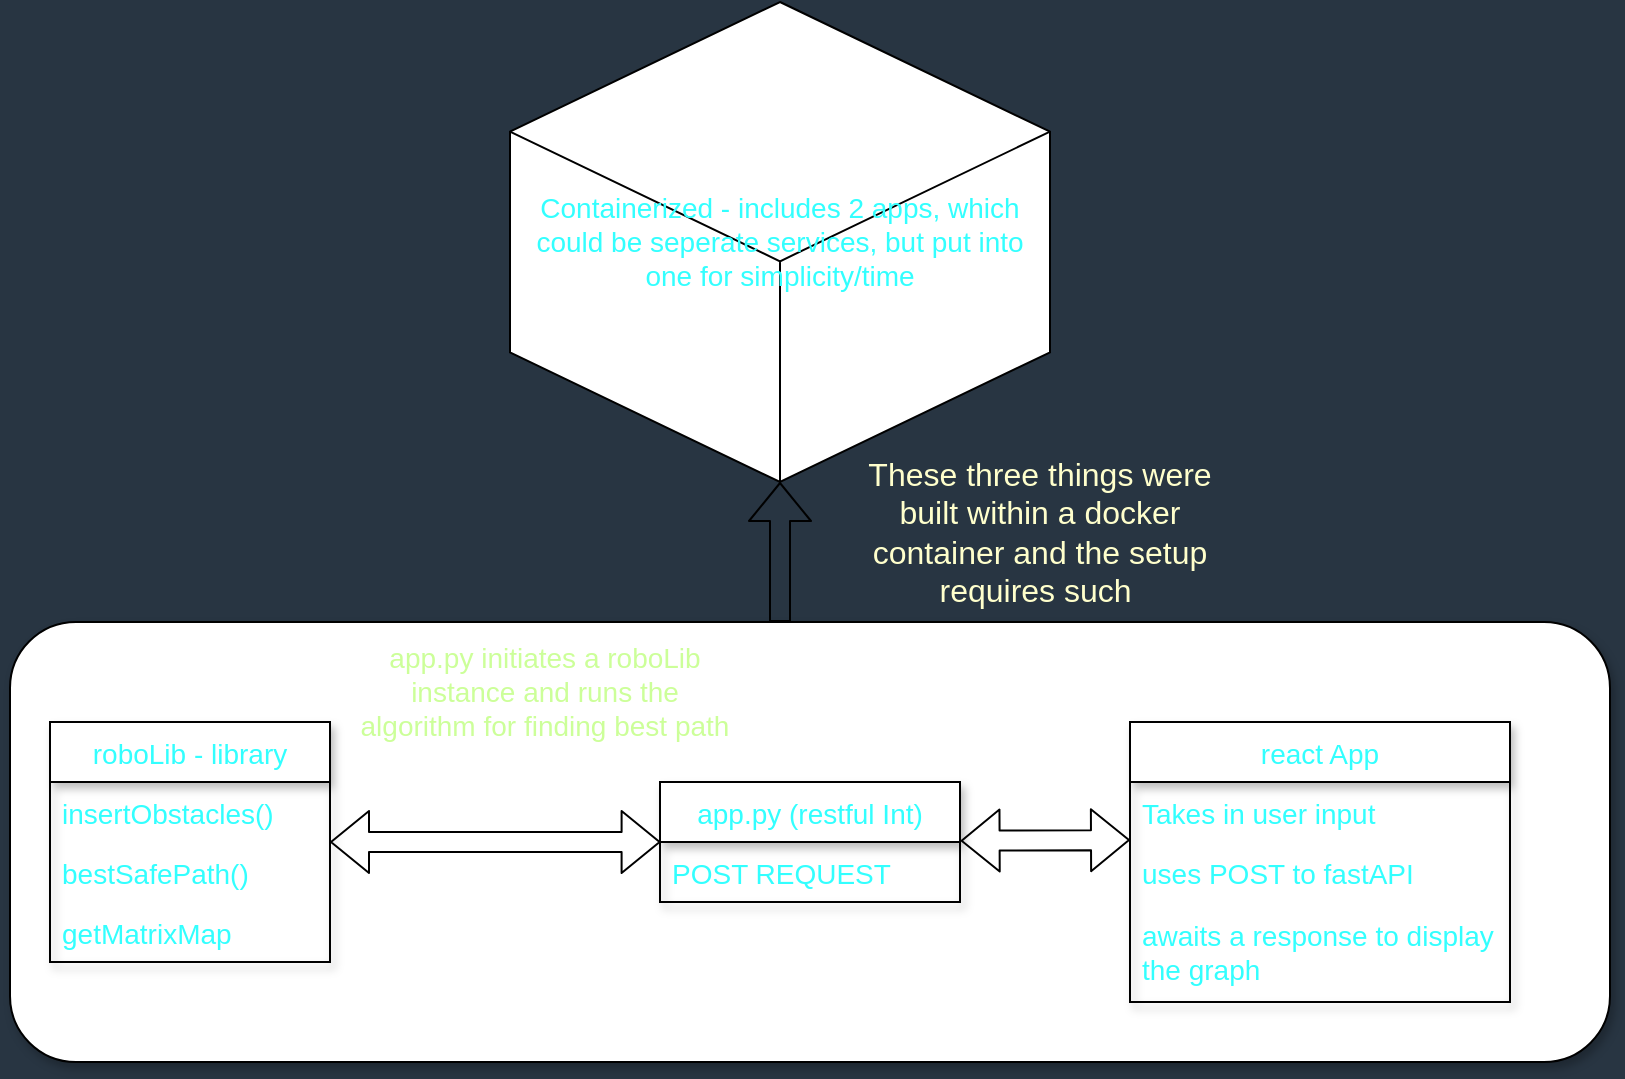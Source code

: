 <mxfile>
    <diagram id="HEidcOh3jcqZl-IXIvwQ" name="Page-1">
        <mxGraphModel dx="806" dy="603" grid="1" gridSize="10" guides="1" tooltips="1" connect="1" arrows="1" fold="1" page="1" pageScale="1" pageWidth="850" pageHeight="1100" background="#283542" math="0" shadow="0">
            <root>
                <mxCell id="0"/>
                <mxCell id="1" parent="0"/>
                <mxCell id="41" value="" style="rounded=1;whiteSpace=wrap;html=1;shadow=1;fontSize=14;fontColor=#FFFFCC;" vertex="1" parent="1">
                    <mxGeometry x="10" y="460" width="800" height="220" as="geometry"/>
                </mxCell>
                <mxCell id="22" value="&lt;font color=&quot;#33ffff&quot; style=&quot;line-height: 1.2; font-size: 14px;&quot;&gt;Containerized - includes 2 apps, which could be seperate services, but put into one for simplicity/time&lt;/font&gt;" style="html=1;whiteSpace=wrap;shape=isoCube2;backgroundOutline=1;isoAngle=15;align=center;verticalAlign=middle;fontSize=14;" vertex="1" parent="1">
                    <mxGeometry x="260" y="150" width="270" height="240" as="geometry"/>
                </mxCell>
                <mxCell id="23" value="roboLib - library" style="swimlane;fontStyle=0;childLayout=stackLayout;horizontal=1;startSize=30;horizontalStack=0;resizeParent=1;resizeParentMax=0;resizeLast=0;collapsible=1;marginBottom=0;fontSize=14;fontColor=#33FFFF;shadow=1;" vertex="1" parent="1">
                    <mxGeometry x="30" y="510" width="140" height="120" as="geometry"/>
                </mxCell>
                <mxCell id="24" value="insertObstacles()" style="text;strokeColor=none;fillColor=none;align=left;verticalAlign=middle;spacingLeft=4;spacingRight=4;overflow=hidden;points=[[0,0.5],[1,0.5]];portConstraint=eastwest;rotatable=0;fontSize=14;fontColor=#33FFFF;" vertex="1" parent="23">
                    <mxGeometry y="30" width="140" height="30" as="geometry"/>
                </mxCell>
                <mxCell id="25" value="bestSafePath()" style="text;strokeColor=none;fillColor=none;align=left;verticalAlign=middle;spacingLeft=4;spacingRight=4;overflow=hidden;points=[[0,0.5],[1,0.5]];portConstraint=eastwest;rotatable=0;fontSize=14;fontColor=#33FFFF;" vertex="1" parent="23">
                    <mxGeometry y="60" width="140" height="30" as="geometry"/>
                </mxCell>
                <mxCell id="26" value="getMatrixMap" style="text;strokeColor=none;fillColor=none;align=left;verticalAlign=middle;spacingLeft=4;spacingRight=4;overflow=hidden;points=[[0,0.5],[1,0.5]];portConstraint=eastwest;rotatable=0;fontSize=14;fontColor=#33FFFF;" vertex="1" parent="23">
                    <mxGeometry y="90" width="140" height="30" as="geometry"/>
                </mxCell>
                <mxCell id="28" value="app.py (restful Int)" style="swimlane;fontStyle=0;childLayout=stackLayout;horizontal=1;startSize=30;horizontalStack=0;resizeParent=1;resizeParentMax=0;resizeLast=0;collapsible=1;marginBottom=0;shadow=1;fontSize=14;fontColor=#33FFFF;" vertex="1" parent="1">
                    <mxGeometry x="335" y="540" width="150" height="60" as="geometry"/>
                </mxCell>
                <mxCell id="30" value="POST REQUEST" style="text;strokeColor=none;fillColor=none;align=left;verticalAlign=middle;spacingLeft=4;spacingRight=4;overflow=hidden;points=[[0,0.5],[1,0.5]];portConstraint=eastwest;rotatable=0;shadow=1;fontSize=14;fontColor=#33FFFF;" vertex="1" parent="28">
                    <mxGeometry y="30" width="150" height="30" as="geometry"/>
                </mxCell>
                <mxCell id="33" value="app.py initiates a roboLib instance and runs the algorithm for finding best path" style="text;html=1;strokeColor=none;fillColor=none;align=center;verticalAlign=middle;whiteSpace=wrap;rounded=0;shadow=1;fontSize=14;fontColor=#CCFF99;rotation=0;" vertex="1" parent="1">
                    <mxGeometry x="180" y="480" width="195" height="30" as="geometry"/>
                </mxCell>
                <mxCell id="34" value="" style="shape=flexArrow;endArrow=classic;startArrow=classic;html=1;fontSize=14;fontColor=#FFFFCC;exitX=1;exitY=0.5;exitDx=0;exitDy=0;entryX=0.002;entryY=0;entryDx=0;entryDy=0;entryPerimeter=0;" edge="1" parent="1" source="23" target="30">
                    <mxGeometry width="100" height="100" relative="1" as="geometry">
                        <mxPoint x="320" y="640" as="sourcePoint"/>
                        <mxPoint x="420" y="540" as="targetPoint"/>
                    </mxGeometry>
                </mxCell>
                <mxCell id="35" value="react App" style="swimlane;fontStyle=0;childLayout=stackLayout;horizontal=1;startSize=30;horizontalStack=0;resizeParent=1;resizeParentMax=0;resizeLast=0;collapsible=1;marginBottom=0;fontSize=14;fontColor=#33FFFF;shadow=1;" vertex="1" parent="1">
                    <mxGeometry x="570" y="510" width="190" height="140" as="geometry"/>
                </mxCell>
                <mxCell id="36" value="Takes in user input" style="text;strokeColor=none;fillColor=none;align=left;verticalAlign=middle;spacingLeft=4;spacingRight=4;overflow=hidden;points=[[0,0.5],[1,0.5]];portConstraint=eastwest;rotatable=0;fontSize=14;fontColor=#33FFFF;" vertex="1" parent="35">
                    <mxGeometry y="30" width="190" height="30" as="geometry"/>
                </mxCell>
                <mxCell id="37" value="uses POST to fastAPI" style="text;strokeColor=none;fillColor=none;align=left;verticalAlign=middle;spacingLeft=4;spacingRight=4;overflow=hidden;points=[[0,0.5],[1,0.5]];portConstraint=eastwest;rotatable=0;fontSize=14;fontColor=#33FFFF;" vertex="1" parent="35">
                    <mxGeometry y="60" width="190" height="30" as="geometry"/>
                </mxCell>
                <mxCell id="38" value="awaits a response to display the graph" style="text;strokeColor=none;fillColor=none;align=left;verticalAlign=middle;spacingLeft=4;spacingRight=4;overflow=hidden;points=[[0,0.5],[1,0.5]];portConstraint=eastwest;rotatable=0;fontSize=14;fontColor=#33FFFF;whiteSpace=wrap;" vertex="1" parent="35">
                    <mxGeometry y="90" width="190" height="50" as="geometry"/>
                </mxCell>
                <mxCell id="39" value="" style="shape=flexArrow;endArrow=classic;startArrow=classic;html=1;fontSize=14;fontColor=#FFE6CC;exitX=1.002;exitY=-0.022;exitDx=0;exitDy=0;exitPerimeter=0;" edge="1" parent="1" source="30">
                    <mxGeometry width="100" height="100" relative="1" as="geometry">
                        <mxPoint x="380" y="640" as="sourcePoint"/>
                        <mxPoint x="570" y="569" as="targetPoint"/>
                    </mxGeometry>
                </mxCell>
                <mxCell id="43" value="" style="shape=flexArrow;endArrow=classic;html=1;fontSize=14;fontColor=#FFFFCC;entryX=0.5;entryY=1;entryDx=0;entryDy=0;entryPerimeter=0;" edge="1" parent="1" target="22">
                    <mxGeometry width="50" height="50" relative="1" as="geometry">
                        <mxPoint x="395" y="460" as="sourcePoint"/>
                        <mxPoint x="440" y="450" as="targetPoint"/>
                    </mxGeometry>
                </mxCell>
                <mxCell id="44" value="These three things were built within a docker container and the setup requires such&amp;nbsp;" style="text;html=1;strokeColor=none;fillColor=none;align=center;verticalAlign=middle;whiteSpace=wrap;rounded=0;shadow=1;fontSize=16;fontColor=#FFFFCC;" vertex="1" parent="1">
                    <mxGeometry x="425" y="400" width="200" height="30" as="geometry"/>
                </mxCell>
            </root>
        </mxGraphModel>
    </diagram>
    <diagram id="l6lLDOYcvzBwDhHfOEMa" name="Page-2">
        <mxGraphModel dx="442" dy="217" grid="1" gridSize="10" guides="1" tooltips="1" connect="1" arrows="1" fold="1" page="1" pageScale="1" pageWidth="850" pageHeight="1100" math="0" shadow="0">
            <root>
                <mxCell id="PEx4AzHX_lZbcjWuHy-x-0"/>
                <mxCell id="PEx4AzHX_lZbcjWuHy-x-1" parent="PEx4AzHX_lZbcjWuHy-x-0"/>
                <mxCell id="PEx4AzHX_lZbcjWuHy-x-2" value="Vehicle Attributes" style="swimlane;fontStyle=0;childLayout=stackLayout;horizontal=1;startSize=30;horizontalStack=0;resizeParent=1;resizeParentMax=0;resizeLast=0;collapsible=1;marginBottom=0;" vertex="1" parent="PEx4AzHX_lZbcjWuHy-x-1">
                    <mxGeometry x="160" y="60" width="140" height="300" as="geometry"/>
                </mxCell>
                <mxCell id="PEx4AzHX_lZbcjWuHy-x-3" value="Tires" style="text;strokeColor=none;fillColor=none;align=left;verticalAlign=middle;spacingLeft=4;spacingRight=4;overflow=hidden;points=[[0,0.5],[1,0.5]];portConstraint=eastwest;rotatable=0;" vertex="1" parent="PEx4AzHX_lZbcjWuHy-x-2">
                    <mxGeometry y="30" width="140" height="30" as="geometry"/>
                </mxCell>
                <mxCell id="PEx4AzHX_lZbcjWuHy-x-4" value="Body" style="text;strokeColor=none;fillColor=none;align=left;verticalAlign=middle;spacingLeft=4;spacingRight=4;overflow=hidden;points=[[0,0.5],[1,0.5]];portConstraint=eastwest;rotatable=0;" vertex="1" parent="PEx4AzHX_lZbcjWuHy-x-2">
                    <mxGeometry y="60" width="140" height="30" as="geometry"/>
                </mxCell>
                <mxCell id="PEx4AzHX_lZbcjWuHy-x-5" value="Engine" style="text;strokeColor=none;fillColor=none;align=left;verticalAlign=middle;spacingLeft=4;spacingRight=4;overflow=hidden;points=[[0,0.5],[1,0.5]];portConstraint=eastwest;rotatable=0;" vertex="1" parent="PEx4AzHX_lZbcjWuHy-x-2">
                    <mxGeometry y="90" width="140" height="30" as="geometry"/>
                </mxCell>
                <mxCell id="PEx4AzHX_lZbcjWuHy-x-7" value="Windows" style="text;strokeColor=none;fillColor=none;align=left;verticalAlign=middle;spacingLeft=4;spacingRight=4;overflow=hidden;points=[[0,0.5],[1,0.5]];portConstraint=eastwest;rotatable=0;" vertex="1" parent="PEx4AzHX_lZbcjWuHy-x-2">
                    <mxGeometry y="120" width="140" height="30" as="geometry"/>
                </mxCell>
                <mxCell id="PEx4AzHX_lZbcjWuHy-x-8" value="Doors" style="text;strokeColor=none;fillColor=none;align=left;verticalAlign=middle;spacingLeft=4;spacingRight=4;overflow=hidden;points=[[0,0.5],[1,0.5]];portConstraint=eastwest;rotatable=0;" vertex="1" parent="PEx4AzHX_lZbcjWuHy-x-2">
                    <mxGeometry y="150" width="140" height="30" as="geometry"/>
                </mxCell>
                <mxCell id="PEx4AzHX_lZbcjWuHy-x-10" value="Seats" style="text;strokeColor=none;fillColor=none;align=left;verticalAlign=middle;spacingLeft=4;spacingRight=4;overflow=hidden;points=[[0,0.5],[1,0.5]];portConstraint=eastwest;rotatable=0;" vertex="1" parent="PEx4AzHX_lZbcjWuHy-x-2">
                    <mxGeometry y="180" width="140" height="30" as="geometry"/>
                </mxCell>
                <mxCell id="PEx4AzHX_lZbcjWuHy-x-13" value="Rugs" style="text;strokeColor=none;fillColor=none;align=left;verticalAlign=middle;spacingLeft=4;spacingRight=4;overflow=hidden;points=[[0,0.5],[1,0.5]];portConstraint=eastwest;rotatable=0;" vertex="1" parent="PEx4AzHX_lZbcjWuHy-x-2">
                    <mxGeometry y="210" width="140" height="30" as="geometry"/>
                </mxCell>
                <mxCell id="PEx4AzHX_lZbcjWuHy-x-14" value="Electronics" style="text;strokeColor=none;fillColor=none;align=left;verticalAlign=middle;spacingLeft=4;spacingRight=4;overflow=hidden;points=[[0,0.5],[1,0.5]];portConstraint=eastwest;rotatable=0;" vertex="1" parent="PEx4AzHX_lZbcjWuHy-x-2">
                    <mxGeometry y="240" width="140" height="30" as="geometry"/>
                </mxCell>
                <mxCell id="PEx4AzHX_lZbcjWuHy-x-28" value="Lights" style="text;strokeColor=none;fillColor=none;align=left;verticalAlign=middle;spacingLeft=4;spacingRight=4;overflow=hidden;points=[[0,0.5],[1,0.5]];portConstraint=eastwest;rotatable=0;" vertex="1" parent="PEx4AzHX_lZbcjWuHy-x-2">
                    <mxGeometry y="270" width="140" height="30" as="geometry"/>
                </mxCell>
                <mxCell id="PEx4AzHX_lZbcjWuHy-x-16" value="Tires Attributes" style="swimlane;fontStyle=0;childLayout=stackLayout;horizontal=1;startSize=30;horizontalStack=0;resizeParent=1;resizeParentMax=0;resizeLast=0;collapsible=1;marginBottom=0;" vertex="1" parent="PEx4AzHX_lZbcjWuHy-x-1">
                    <mxGeometry x="390" y="10" width="140" height="120" as="geometry"/>
                </mxCell>
                <mxCell id="PEx4AzHX_lZbcjWuHy-x-17" value="PartNumber" style="text;strokeColor=none;fillColor=none;align=left;verticalAlign=middle;spacingLeft=4;spacingRight=4;overflow=hidden;points=[[0,0.5],[1,0.5]];portConstraint=eastwest;rotatable=0;" vertex="1" parent="PEx4AzHX_lZbcjWuHy-x-16">
                    <mxGeometry y="30" width="140" height="30" as="geometry"/>
                </mxCell>
                <mxCell id="PEx4AzHX_lZbcjWuHy-x-18" value="NumberOf" style="text;strokeColor=none;fillColor=none;align=left;verticalAlign=middle;spacingLeft=4;spacingRight=4;overflow=hidden;points=[[0,0.5],[1,0.5]];portConstraint=eastwest;rotatable=0;" vertex="1" parent="PEx4AzHX_lZbcjWuHy-x-16">
                    <mxGeometry y="60" width="140" height="30" as="geometry"/>
                </mxCell>
                <mxCell id="PEx4AzHX_lZbcjWuHy-x-19" value="Brand" style="text;strokeColor=none;fillColor=none;align=left;verticalAlign=middle;spacingLeft=4;spacingRight=4;overflow=hidden;points=[[0,0.5],[1,0.5]];portConstraint=eastwest;rotatable=0;" vertex="1" parent="PEx4AzHX_lZbcjWuHy-x-16">
                    <mxGeometry y="90" width="140" height="30" as="geometry"/>
                </mxCell>
                <mxCell id="PEx4AzHX_lZbcjWuHy-x-20" style="edgeStyle=none;html=1;exitX=1;exitY=0.5;exitDx=0;exitDy=0;entryX=-0.014;entryY=0.158;entryDx=0;entryDy=0;entryPerimeter=0;" edge="1" parent="PEx4AzHX_lZbcjWuHy-x-1" source="PEx4AzHX_lZbcjWuHy-x-3" target="PEx4AzHX_lZbcjWuHy-x-16">
                    <mxGeometry relative="1" as="geometry"/>
                </mxCell>
                <mxCell id="PEx4AzHX_lZbcjWuHy-x-22" value="Body Attributes" style="swimlane;fontStyle=0;childLayout=stackLayout;horizontal=1;startSize=30;horizontalStack=0;resizeParent=1;resizeParentMax=0;resizeLast=0;collapsible=1;marginBottom=0;" vertex="1" parent="PEx4AzHX_lZbcjWuHy-x-1">
                    <mxGeometry x="390" y="150" width="140" height="150" as="geometry"/>
                </mxCell>
                <mxCell id="PEx4AzHX_lZbcjWuHy-x-23" value="PartNumber" style="text;strokeColor=none;fillColor=none;align=left;verticalAlign=middle;spacingLeft=4;spacingRight=4;overflow=hidden;points=[[0,0.5],[1,0.5]];portConstraint=eastwest;rotatable=0;" vertex="1" parent="PEx4AzHX_lZbcjWuHy-x-22">
                    <mxGeometry y="30" width="140" height="30" as="geometry"/>
                </mxCell>
                <mxCell id="PEx4AzHX_lZbcjWuHy-x-25" value="BodyType" style="text;strokeColor=none;fillColor=none;align=left;verticalAlign=middle;spacingLeft=4;spacingRight=4;overflow=hidden;points=[[0,0.5],[1,0.5]];portConstraint=eastwest;rotatable=0;" vertex="1" parent="PEx4AzHX_lZbcjWuHy-x-22">
                    <mxGeometry y="60" width="140" height="30" as="geometry"/>
                </mxCell>
                <mxCell id="PEx4AzHX_lZbcjWuHy-x-26" value="MetalType" style="text;strokeColor=none;fillColor=none;align=left;verticalAlign=middle;spacingLeft=4;spacingRight=4;overflow=hidden;points=[[0,0.5],[1,0.5]];portConstraint=eastwest;rotatable=0;" vertex="1" parent="PEx4AzHX_lZbcjWuHy-x-22">
                    <mxGeometry y="90" width="140" height="30" as="geometry"/>
                </mxCell>
                <mxCell id="PEx4AzHX_lZbcjWuHy-x-27" value="PaintColor" style="text;strokeColor=none;fillColor=none;align=left;verticalAlign=middle;spacingLeft=4;spacingRight=4;overflow=hidden;points=[[0,0.5],[1,0.5]];portConstraint=eastwest;rotatable=0;" vertex="1" parent="PEx4AzHX_lZbcjWuHy-x-22">
                    <mxGeometry y="120" width="140" height="30" as="geometry"/>
                </mxCell>
                <mxCell id="PEx4AzHX_lZbcjWuHy-x-29" style="edgeStyle=none;html=1;exitX=1;exitY=0.5;exitDx=0;exitDy=0;entryX=-0.024;entryY=0.064;entryDx=0;entryDy=0;entryPerimeter=0;" edge="1" parent="PEx4AzHX_lZbcjWuHy-x-1" source="PEx4AzHX_lZbcjWuHy-x-4" target="PEx4AzHX_lZbcjWuHy-x-22">
                    <mxGeometry relative="1" as="geometry"/>
                </mxCell>
            </root>
        </mxGraphModel>
    </diagram>
    <diagram id="wkSRemWp06te9kScNw7y" name="Page-3">
        <mxGraphModel dx="1292" dy="217" grid="1" gridSize="10" guides="1" tooltips="1" connect="1" arrows="1" fold="1" page="1" pageScale="1" pageWidth="850" pageHeight="1100" math="0" shadow="0">
            <root>
                <mxCell id="KLdTwLOhfbaFkffGixfA-0"/>
                <mxCell id="KLdTwLOhfbaFkffGixfA-1" parent="KLdTwLOhfbaFkffGixfA-0"/>
                <mxCell id="KLdTwLOhfbaFkffGixfA-4" style="edgeStyle=none;html=1;entryX=0.5;entryY=1;entryDx=0;entryDy=0;exitX=0.5;exitY=0;exitDx=0;exitDy=0;" edge="1" parent="KLdTwLOhfbaFkffGixfA-1" source="KLdTwLOhfbaFkffGixfA-2" target="KLdTwLOhfbaFkffGixfA-3">
                    <mxGeometry relative="1" as="geometry">
                        <Array as="points">
                            <mxPoint x="240" y="240"/>
                            <mxPoint x="420" y="240"/>
                        </Array>
                    </mxGeometry>
                </mxCell>
                <mxCell id="KLdTwLOhfbaFkffGixfA-2" value="&lt;p style=&quot;margin: 0px ; margin-top: 4px ; text-align: center&quot;&gt;&lt;b&gt;Admin&lt;/b&gt;&lt;/p&gt;&lt;hr size=&quot;1&quot;&gt;&lt;p style=&quot;margin: 0px ; margin-left: 4px&quot;&gt;&lt;br&gt;&lt;/p&gt;" style="verticalAlign=top;align=left;overflow=fill;fontSize=12;fontFamily=Helvetica;html=1;" vertex="1" parent="KLdTwLOhfbaFkffGixfA-1">
                    <mxGeometry x="160" y="260" width="160" height="40" as="geometry"/>
                </mxCell>
                <mxCell id="KLdTwLOhfbaFkffGixfA-3" value="&lt;p style=&quot;margin: 0px ; margin-top: 4px ; text-align: center&quot;&gt;&lt;i&gt;&amp;lt;&amp;lt;Interface&amp;gt;&amp;gt;&lt;/i&gt;&lt;br&gt;&lt;b&gt;Account&lt;/b&gt;&lt;/p&gt;&lt;hr size=&quot;1&quot;&gt;&lt;p style=&quot;margin: 0px ; margin-left: 4px&quot;&gt;+ type: AccountType {Admin, User, Guest}&lt;br&gt;+ userid: string&lt;/p&gt;&lt;p style=&quot;margin: 0px ; margin-left: 4px&quot;&gt;+ pwd: string&lt;/p&gt;&lt;hr size=&quot;1&quot;&gt;&lt;p style=&quot;margin: 0px ; margin-left: 4px&quot;&gt;+ login(): void&lt;br&gt;&lt;/p&gt;" style="verticalAlign=top;align=left;overflow=fill;fontSize=12;fontFamily=Helvetica;html=1;" vertex="1" parent="KLdTwLOhfbaFkffGixfA-1">
                    <mxGeometry x="300" y="30" width="240" height="140" as="geometry"/>
                </mxCell>
                <mxCell id="KLdTwLOhfbaFkffGixfA-6" style="edgeStyle=none;html=1;entryX=0.5;entryY=1;entryDx=0;entryDy=0;" edge="1" parent="KLdTwLOhfbaFkffGixfA-1" source="KLdTwLOhfbaFkffGixfA-5" target="KLdTwLOhfbaFkffGixfA-3">
                    <mxGeometry relative="1" as="geometry">
                        <Array as="points">
                            <mxPoint x="420" y="240"/>
                        </Array>
                    </mxGeometry>
                </mxCell>
                <mxCell id="KLdTwLOhfbaFkffGixfA-5" value="&lt;p style=&quot;margin: 0px ; margin-top: 4px ; text-align: center&quot;&gt;&lt;b&gt;User&lt;/b&gt;&lt;/p&gt;" style="verticalAlign=top;align=left;overflow=fill;fontSize=12;fontFamily=Helvetica;html=1;" vertex="1" parent="KLdTwLOhfbaFkffGixfA-1">
                    <mxGeometry x="340" y="260" width="160" height="40" as="geometry"/>
                </mxCell>
                <mxCell id="KLdTwLOhfbaFkffGixfA-9" value="Extends" style="edgeStyle=none;html=1;entryX=0.5;entryY=1;entryDx=0;entryDy=0;exitX=0.5;exitY=0;exitDx=0;exitDy=0;" edge="1" parent="KLdTwLOhfbaFkffGixfA-1" source="KLdTwLOhfbaFkffGixfA-8" target="KLdTwLOhfbaFkffGixfA-3">
                    <mxGeometry x="0.724" relative="1" as="geometry">
                        <Array as="points">
                            <mxPoint x="620" y="240"/>
                            <mxPoint x="420" y="240"/>
                        </Array>
                        <mxPoint as="offset"/>
                    </mxGeometry>
                </mxCell>
                <mxCell id="KLdTwLOhfbaFkffGixfA-8" value="&lt;p style=&quot;margin: 0px ; margin-top: 4px ; text-align: center&quot;&gt;&lt;b&gt;Guest&lt;/b&gt;&lt;/p&gt;" style="verticalAlign=top;align=left;overflow=fill;fontSize=12;fontFamily=Helvetica;html=1;" vertex="1" parent="KLdTwLOhfbaFkffGixfA-1">
                    <mxGeometry x="540" y="260" width="160" height="40" as="geometry"/>
                </mxCell>
                <mxCell id="5nKCREWxBeyiTzg7lU_D-1" value="&lt;p style=&quot;margin: 0px ; margin-top: 4px ; text-align: center&quot;&gt;&lt;i&gt;&amp;lt;&amp;lt;Interface&amp;gt;&amp;gt;&lt;/i&gt;&lt;br&gt;&lt;b&gt;Item&lt;/b&gt;&lt;/p&gt;&lt;hr size=&quot;1&quot;&gt;&lt;p style=&quot;margin: 0px ; margin-left: 4px&quot;&gt;+ price: double&lt;br&gt;+ type: ProductType&lt;/p&gt;&lt;p style=&quot;margin: 0px ; margin-left: 4px&quot;&gt;+ itemName: string&lt;/p&gt;&lt;hr size=&quot;1&quot;&gt;&lt;p style=&quot;margin: 0px ; margin-left: 4px&quot;&gt;+ addItem(): Type&lt;br&gt;+ method2(Type, Type): Type&lt;/p&gt;" style="verticalAlign=top;align=left;overflow=fill;fontSize=12;fontFamily=Helvetica;html=1;" vertex="1" parent="KLdTwLOhfbaFkffGixfA-1">
                    <mxGeometry x="-185" y="30" width="190" height="140" as="geometry"/>
                </mxCell>
                <mxCell id="zKvxBpCM1vI4kgzmOEym-0" style="edgeStyle=none;html=1;exitX=0.5;exitY=0;exitDx=0;exitDy=0;entryX=0.5;entryY=1;entryDx=0;entryDy=0;" edge="1" parent="KLdTwLOhfbaFkffGixfA-1" source="5nKCREWxBeyiTzg7lU_D-4" target="5nKCREWxBeyiTzg7lU_D-1">
                    <mxGeometry relative="1" as="geometry">
                        <Array as="points">
                            <mxPoint x="-250" y="190"/>
                            <mxPoint x="-90" y="190"/>
                        </Array>
                    </mxGeometry>
                </mxCell>
                <mxCell id="5nKCREWxBeyiTzg7lU_D-4" value="&lt;p style=&quot;margin: 0px ; margin-top: 4px ; text-align: center&quot;&gt;&lt;br&gt;&lt;b&gt;SellItem&lt;/b&gt;&lt;/p&gt;" style="verticalAlign=top;align=left;overflow=fill;fontSize=12;fontFamily=Helvetica;html=1;" vertex="1" parent="KLdTwLOhfbaFkffGixfA-1">
                    <mxGeometry x="-320" y="210" width="140" height="60" as="geometry"/>
                </mxCell>
                <mxCell id="zKvxBpCM1vI4kgzmOEym-1" style="edgeStyle=none;html=1;exitX=0.5;exitY=0;exitDx=0;exitDy=0;entryX=0.5;entryY=1;entryDx=0;entryDy=0;" edge="1" parent="KLdTwLOhfbaFkffGixfA-1" source="5nKCREWxBeyiTzg7lU_D-6" target="5nKCREWxBeyiTzg7lU_D-1">
                    <mxGeometry relative="1" as="geometry"/>
                </mxCell>
                <mxCell id="5nKCREWxBeyiTzg7lU_D-6" value="&lt;p style=&quot;margin: 0px ; margin-top: 4px ; text-align: center&quot;&gt;&lt;br&gt;&lt;b&gt;BuyItem&lt;/b&gt;&lt;/p&gt;" style="verticalAlign=top;align=left;overflow=fill;fontSize=12;fontFamily=Helvetica;html=1;" vertex="1" parent="KLdTwLOhfbaFkffGixfA-1">
                    <mxGeometry x="-160" y="210" width="140" height="60" as="geometry"/>
                </mxCell>
                <mxCell id="zKvxBpCM1vI4kgzmOEym-2" style="edgeStyle=none;html=1;exitX=0.5;exitY=0;exitDx=0;exitDy=0;entryX=0.5;entryY=1;entryDx=0;entryDy=0;" edge="1" parent="KLdTwLOhfbaFkffGixfA-1" source="5nKCREWxBeyiTzg7lU_D-8" target="5nKCREWxBeyiTzg7lU_D-1">
                    <mxGeometry relative="1" as="geometry">
                        <Array as="points">
                            <mxPoint x="70" y="190"/>
                            <mxPoint x="-90" y="190"/>
                        </Array>
                    </mxGeometry>
                </mxCell>
                <mxCell id="5nKCREWxBeyiTzg7lU_D-8" value="&lt;p style=&quot;margin: 0px ; margin-top: 4px ; text-align: center&quot;&gt;&lt;br&gt;&lt;b&gt;CheckoutItem&lt;/b&gt;&lt;/p&gt;" style="verticalAlign=top;align=left;overflow=fill;fontSize=12;fontFamily=Helvetica;html=1;" vertex="1" parent="KLdTwLOhfbaFkffGixfA-1">
                    <mxGeometry y="210" width="140" height="60" as="geometry"/>
                </mxCell>
                <mxCell id="zKvxBpCM1vI4kgzmOEym-4" value="&lt;p style=&quot;margin: 0px ; margin-top: 4px ; text-align: center&quot;&gt;&lt;b&gt;AccountClient&lt;/b&gt;&lt;/p&gt;&lt;hr size=&quot;1&quot;&gt;&lt;p style=&quot;margin: 0px ; margin-left: 4px&quot;&gt;+ field: Type&lt;/p&gt;&lt;hr size=&quot;1&quot;&gt;&lt;p style=&quot;margin: 0px ; margin-left: 4px&quot;&gt;+ method(): Type&lt;/p&gt;" style="verticalAlign=top;align=left;overflow=fill;fontSize=12;fontFamily=Helvetica;html=1;" vertex="1" parent="KLdTwLOhfbaFkffGixfA-1">
                    <mxGeometry x="40" y="30" width="160" height="90" as="geometry"/>
                </mxCell>
            </root>
        </mxGraphModel>
    </diagram>
    <diagram id="MfOFEn6Vz6F2tztxBuqO" name="Page-4">
        <mxGraphModel dx="442" dy="217" grid="1" gridSize="10" guides="1" tooltips="1" connect="1" arrows="1" fold="1" page="1" pageScale="1" pageWidth="850" pageHeight="1100" math="0" shadow="0">
            <root>
                <mxCell id="ZUeREGmsWL93Jdq3sNOu-0"/>
                <mxCell id="ZUeREGmsWL93Jdq3sNOu-1" parent="ZUeREGmsWL93Jdq3sNOu-0"/>
            </root>
        </mxGraphModel>
    </diagram>
</mxfile>